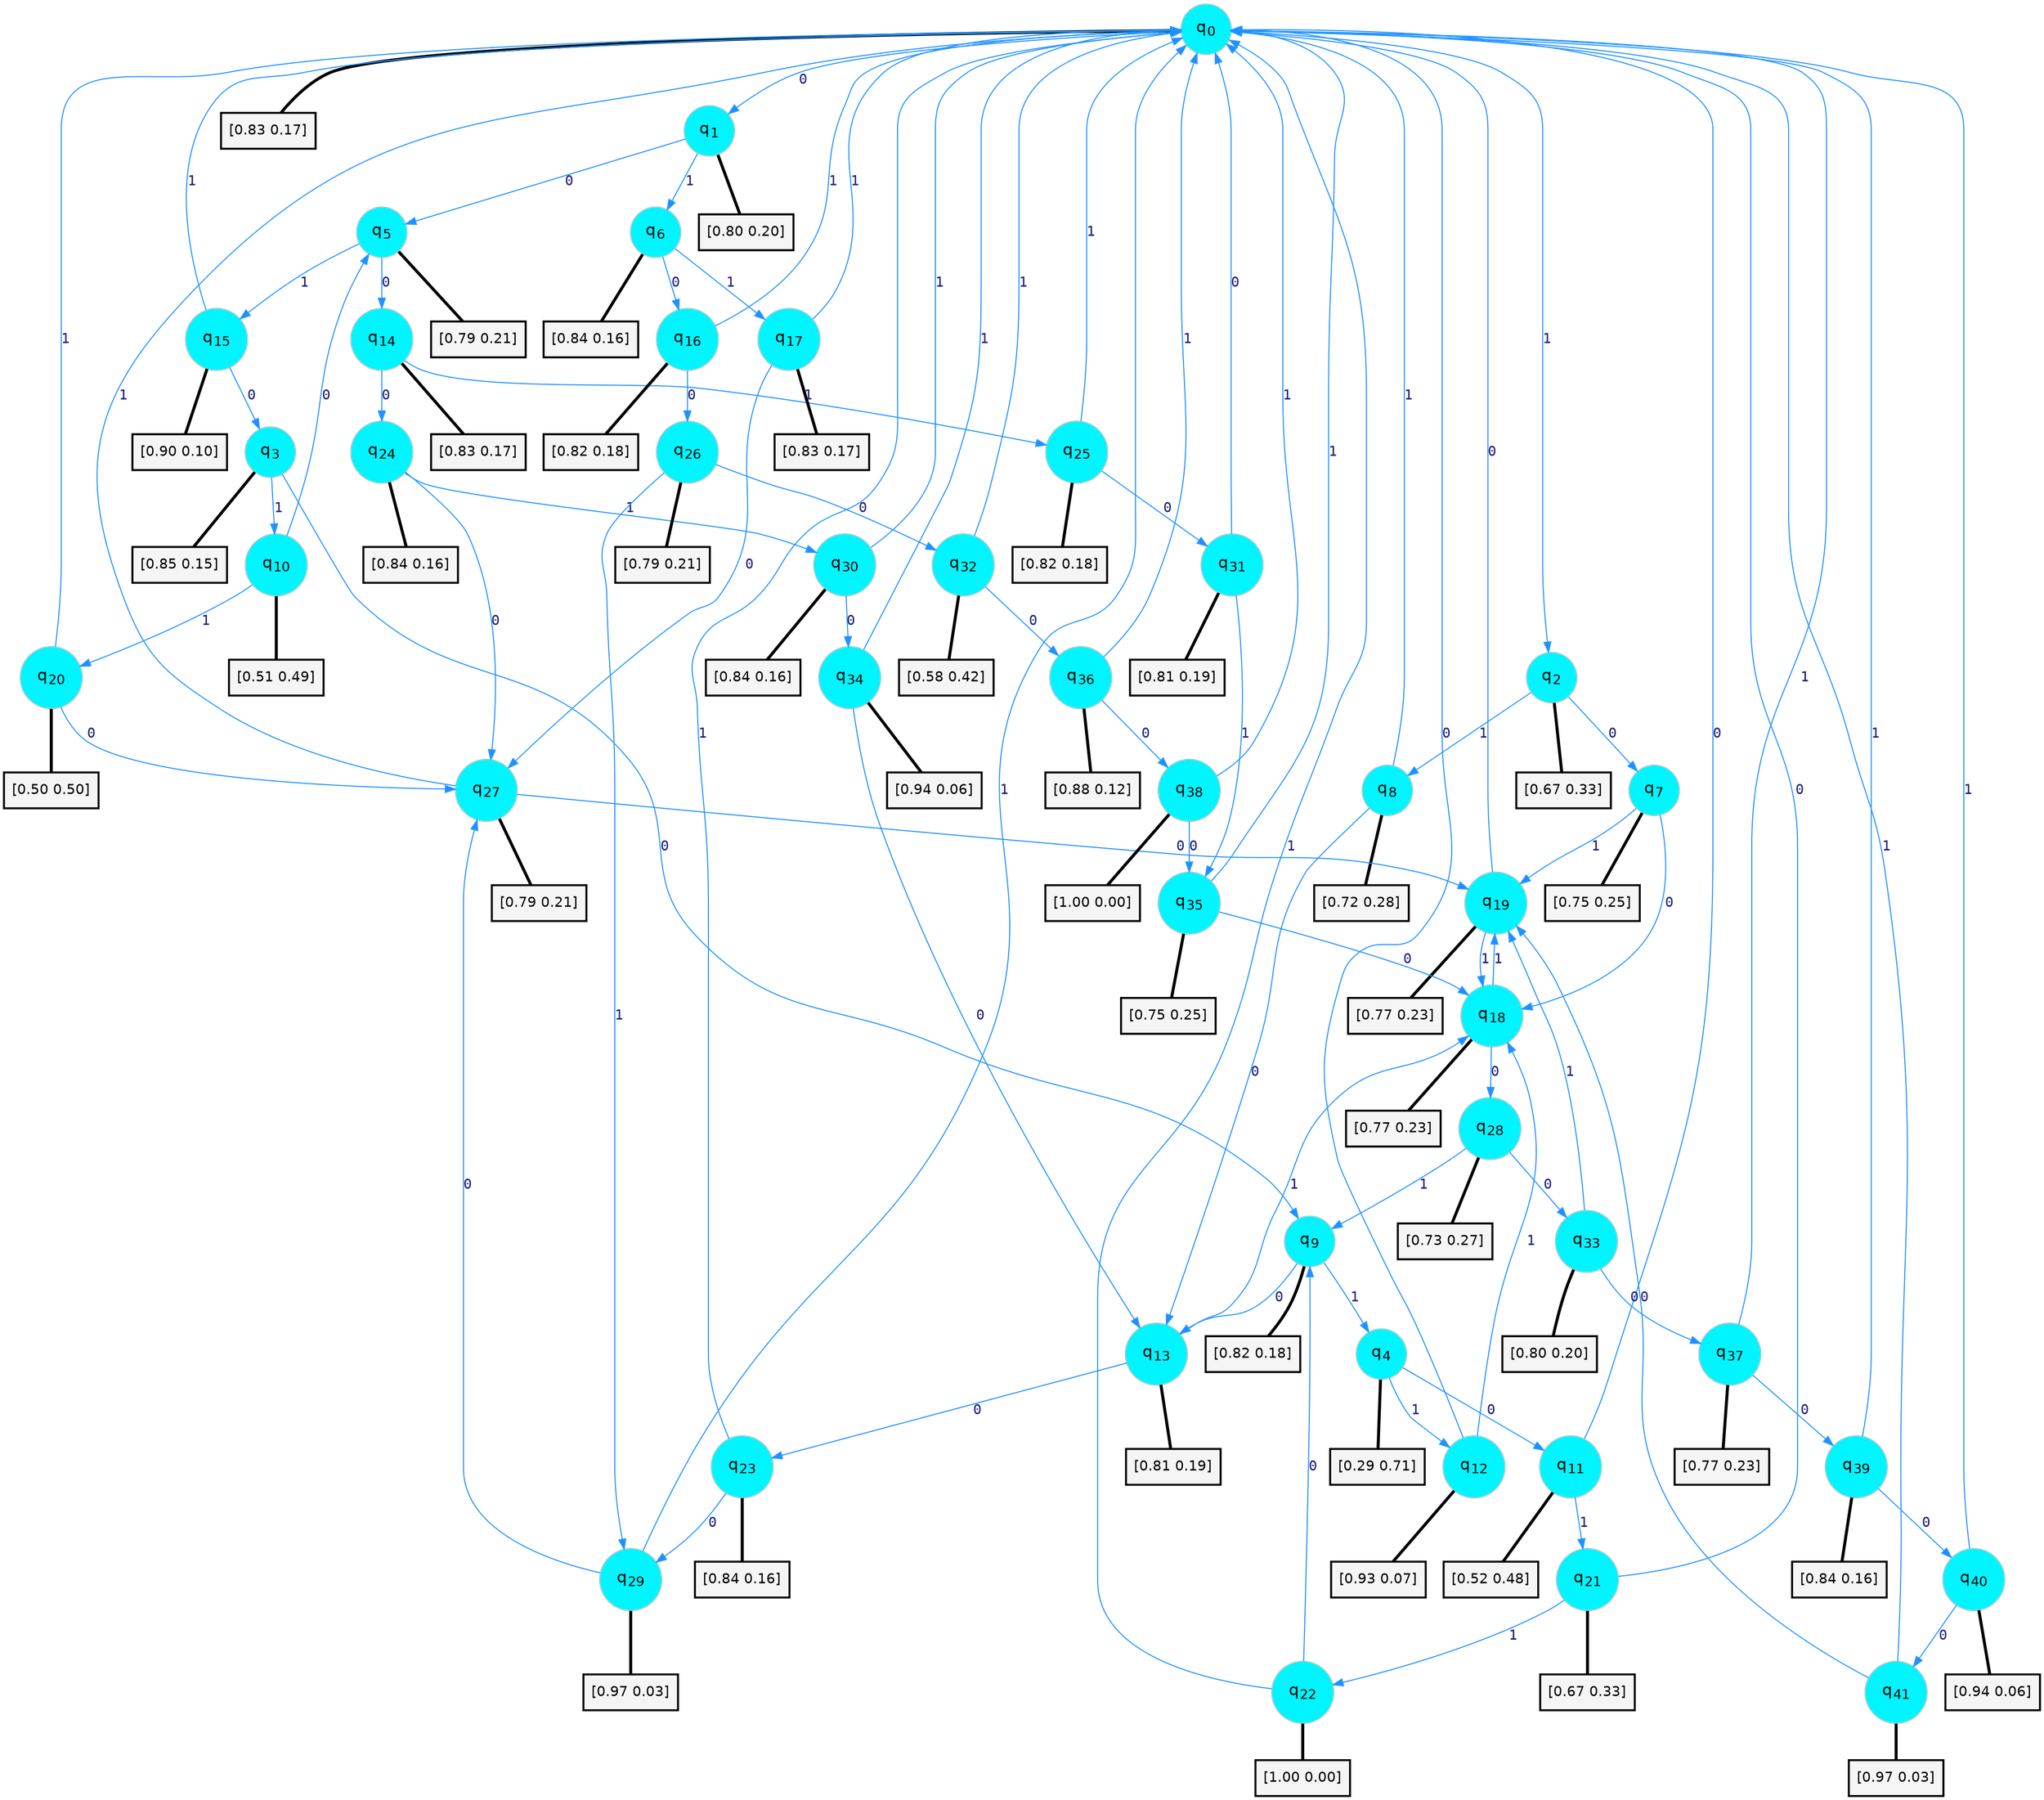 digraph G {
graph [
bgcolor=transparent, dpi=300, rankdir=TD, size="40,25"];
node [
color=gray, fillcolor=turquoise1, fontcolor=black, fontname=Helvetica, fontsize=16, fontweight=bold, shape=circle, style=filled];
edge [
arrowsize=1, color=dodgerblue1, fontcolor=midnightblue, fontname=courier, fontweight=bold, penwidth=1, style=solid, weight=20];
0[label=<q<SUB>0</SUB>>];
1[label=<q<SUB>1</SUB>>];
2[label=<q<SUB>2</SUB>>];
3[label=<q<SUB>3</SUB>>];
4[label=<q<SUB>4</SUB>>];
5[label=<q<SUB>5</SUB>>];
6[label=<q<SUB>6</SUB>>];
7[label=<q<SUB>7</SUB>>];
8[label=<q<SUB>8</SUB>>];
9[label=<q<SUB>9</SUB>>];
10[label=<q<SUB>10</SUB>>];
11[label=<q<SUB>11</SUB>>];
12[label=<q<SUB>12</SUB>>];
13[label=<q<SUB>13</SUB>>];
14[label=<q<SUB>14</SUB>>];
15[label=<q<SUB>15</SUB>>];
16[label=<q<SUB>16</SUB>>];
17[label=<q<SUB>17</SUB>>];
18[label=<q<SUB>18</SUB>>];
19[label=<q<SUB>19</SUB>>];
20[label=<q<SUB>20</SUB>>];
21[label=<q<SUB>21</SUB>>];
22[label=<q<SUB>22</SUB>>];
23[label=<q<SUB>23</SUB>>];
24[label=<q<SUB>24</SUB>>];
25[label=<q<SUB>25</SUB>>];
26[label=<q<SUB>26</SUB>>];
27[label=<q<SUB>27</SUB>>];
28[label=<q<SUB>28</SUB>>];
29[label=<q<SUB>29</SUB>>];
30[label=<q<SUB>30</SUB>>];
31[label=<q<SUB>31</SUB>>];
32[label=<q<SUB>32</SUB>>];
33[label=<q<SUB>33</SUB>>];
34[label=<q<SUB>34</SUB>>];
35[label=<q<SUB>35</SUB>>];
36[label=<q<SUB>36</SUB>>];
37[label=<q<SUB>37</SUB>>];
38[label=<q<SUB>38</SUB>>];
39[label=<q<SUB>39</SUB>>];
40[label=<q<SUB>40</SUB>>];
41[label=<q<SUB>41</SUB>>];
42[label="[0.83 0.17]", shape=box,fontcolor=black, fontname=Helvetica, fontsize=14, penwidth=2, fillcolor=whitesmoke,color=black];
43[label="[0.80 0.20]", shape=box,fontcolor=black, fontname=Helvetica, fontsize=14, penwidth=2, fillcolor=whitesmoke,color=black];
44[label="[0.67 0.33]", shape=box,fontcolor=black, fontname=Helvetica, fontsize=14, penwidth=2, fillcolor=whitesmoke,color=black];
45[label="[0.85 0.15]", shape=box,fontcolor=black, fontname=Helvetica, fontsize=14, penwidth=2, fillcolor=whitesmoke,color=black];
46[label="[0.29 0.71]", shape=box,fontcolor=black, fontname=Helvetica, fontsize=14, penwidth=2, fillcolor=whitesmoke,color=black];
47[label="[0.79 0.21]", shape=box,fontcolor=black, fontname=Helvetica, fontsize=14, penwidth=2, fillcolor=whitesmoke,color=black];
48[label="[0.84 0.16]", shape=box,fontcolor=black, fontname=Helvetica, fontsize=14, penwidth=2, fillcolor=whitesmoke,color=black];
49[label="[0.75 0.25]", shape=box,fontcolor=black, fontname=Helvetica, fontsize=14, penwidth=2, fillcolor=whitesmoke,color=black];
50[label="[0.72 0.28]", shape=box,fontcolor=black, fontname=Helvetica, fontsize=14, penwidth=2, fillcolor=whitesmoke,color=black];
51[label="[0.82 0.18]", shape=box,fontcolor=black, fontname=Helvetica, fontsize=14, penwidth=2, fillcolor=whitesmoke,color=black];
52[label="[0.51 0.49]", shape=box,fontcolor=black, fontname=Helvetica, fontsize=14, penwidth=2, fillcolor=whitesmoke,color=black];
53[label="[0.52 0.48]", shape=box,fontcolor=black, fontname=Helvetica, fontsize=14, penwidth=2, fillcolor=whitesmoke,color=black];
54[label="[0.93 0.07]", shape=box,fontcolor=black, fontname=Helvetica, fontsize=14, penwidth=2, fillcolor=whitesmoke,color=black];
55[label="[0.81 0.19]", shape=box,fontcolor=black, fontname=Helvetica, fontsize=14, penwidth=2, fillcolor=whitesmoke,color=black];
56[label="[0.83 0.17]", shape=box,fontcolor=black, fontname=Helvetica, fontsize=14, penwidth=2, fillcolor=whitesmoke,color=black];
57[label="[0.90 0.10]", shape=box,fontcolor=black, fontname=Helvetica, fontsize=14, penwidth=2, fillcolor=whitesmoke,color=black];
58[label="[0.82 0.18]", shape=box,fontcolor=black, fontname=Helvetica, fontsize=14, penwidth=2, fillcolor=whitesmoke,color=black];
59[label="[0.83 0.17]", shape=box,fontcolor=black, fontname=Helvetica, fontsize=14, penwidth=2, fillcolor=whitesmoke,color=black];
60[label="[0.77 0.23]", shape=box,fontcolor=black, fontname=Helvetica, fontsize=14, penwidth=2, fillcolor=whitesmoke,color=black];
61[label="[0.77 0.23]", shape=box,fontcolor=black, fontname=Helvetica, fontsize=14, penwidth=2, fillcolor=whitesmoke,color=black];
62[label="[0.50 0.50]", shape=box,fontcolor=black, fontname=Helvetica, fontsize=14, penwidth=2, fillcolor=whitesmoke,color=black];
63[label="[0.67 0.33]", shape=box,fontcolor=black, fontname=Helvetica, fontsize=14, penwidth=2, fillcolor=whitesmoke,color=black];
64[label="[1.00 0.00]", shape=box,fontcolor=black, fontname=Helvetica, fontsize=14, penwidth=2, fillcolor=whitesmoke,color=black];
65[label="[0.84 0.16]", shape=box,fontcolor=black, fontname=Helvetica, fontsize=14, penwidth=2, fillcolor=whitesmoke,color=black];
66[label="[0.84 0.16]", shape=box,fontcolor=black, fontname=Helvetica, fontsize=14, penwidth=2, fillcolor=whitesmoke,color=black];
67[label="[0.82 0.18]", shape=box,fontcolor=black, fontname=Helvetica, fontsize=14, penwidth=2, fillcolor=whitesmoke,color=black];
68[label="[0.79 0.21]", shape=box,fontcolor=black, fontname=Helvetica, fontsize=14, penwidth=2, fillcolor=whitesmoke,color=black];
69[label="[0.79 0.21]", shape=box,fontcolor=black, fontname=Helvetica, fontsize=14, penwidth=2, fillcolor=whitesmoke,color=black];
70[label="[0.73 0.27]", shape=box,fontcolor=black, fontname=Helvetica, fontsize=14, penwidth=2, fillcolor=whitesmoke,color=black];
71[label="[0.97 0.03]", shape=box,fontcolor=black, fontname=Helvetica, fontsize=14, penwidth=2, fillcolor=whitesmoke,color=black];
72[label="[0.84 0.16]", shape=box,fontcolor=black, fontname=Helvetica, fontsize=14, penwidth=2, fillcolor=whitesmoke,color=black];
73[label="[0.81 0.19]", shape=box,fontcolor=black, fontname=Helvetica, fontsize=14, penwidth=2, fillcolor=whitesmoke,color=black];
74[label="[0.58 0.42]", shape=box,fontcolor=black, fontname=Helvetica, fontsize=14, penwidth=2, fillcolor=whitesmoke,color=black];
75[label="[0.80 0.20]", shape=box,fontcolor=black, fontname=Helvetica, fontsize=14, penwidth=2, fillcolor=whitesmoke,color=black];
76[label="[0.94 0.06]", shape=box,fontcolor=black, fontname=Helvetica, fontsize=14, penwidth=2, fillcolor=whitesmoke,color=black];
77[label="[0.75 0.25]", shape=box,fontcolor=black, fontname=Helvetica, fontsize=14, penwidth=2, fillcolor=whitesmoke,color=black];
78[label="[0.88 0.12]", shape=box,fontcolor=black, fontname=Helvetica, fontsize=14, penwidth=2, fillcolor=whitesmoke,color=black];
79[label="[0.77 0.23]", shape=box,fontcolor=black, fontname=Helvetica, fontsize=14, penwidth=2, fillcolor=whitesmoke,color=black];
80[label="[1.00 0.00]", shape=box,fontcolor=black, fontname=Helvetica, fontsize=14, penwidth=2, fillcolor=whitesmoke,color=black];
81[label="[0.84 0.16]", shape=box,fontcolor=black, fontname=Helvetica, fontsize=14, penwidth=2, fillcolor=whitesmoke,color=black];
82[label="[0.94 0.06]", shape=box,fontcolor=black, fontname=Helvetica, fontsize=14, penwidth=2, fillcolor=whitesmoke,color=black];
83[label="[0.97 0.03]", shape=box,fontcolor=black, fontname=Helvetica, fontsize=14, penwidth=2, fillcolor=whitesmoke,color=black];
0->1 [label=0];
0->2 [label=1];
0->42 [arrowhead=none, penwidth=3,color=black];
1->5 [label=0];
1->6 [label=1];
1->43 [arrowhead=none, penwidth=3,color=black];
2->7 [label=0];
2->8 [label=1];
2->44 [arrowhead=none, penwidth=3,color=black];
3->9 [label=0];
3->10 [label=1];
3->45 [arrowhead=none, penwidth=3,color=black];
4->11 [label=0];
4->12 [label=1];
4->46 [arrowhead=none, penwidth=3,color=black];
5->14 [label=0];
5->15 [label=1];
5->47 [arrowhead=none, penwidth=3,color=black];
6->16 [label=0];
6->17 [label=1];
6->48 [arrowhead=none, penwidth=3,color=black];
7->18 [label=0];
7->19 [label=1];
7->49 [arrowhead=none, penwidth=3,color=black];
8->13 [label=0];
8->0 [label=1];
8->50 [arrowhead=none, penwidth=3,color=black];
9->13 [label=0];
9->4 [label=1];
9->51 [arrowhead=none, penwidth=3,color=black];
10->5 [label=0];
10->20 [label=1];
10->52 [arrowhead=none, penwidth=3,color=black];
11->0 [label=0];
11->21 [label=1];
11->53 [arrowhead=none, penwidth=3,color=black];
12->0 [label=0];
12->18 [label=1];
12->54 [arrowhead=none, penwidth=3,color=black];
13->23 [label=0];
13->18 [label=1];
13->55 [arrowhead=none, penwidth=3,color=black];
14->24 [label=0];
14->25 [label=1];
14->56 [arrowhead=none, penwidth=3,color=black];
15->3 [label=0];
15->0 [label=1];
15->57 [arrowhead=none, penwidth=3,color=black];
16->26 [label=0];
16->0 [label=1];
16->58 [arrowhead=none, penwidth=3,color=black];
17->27 [label=0];
17->0 [label=1];
17->59 [arrowhead=none, penwidth=3,color=black];
18->28 [label=0];
18->19 [label=1];
18->60 [arrowhead=none, penwidth=3,color=black];
19->0 [label=0];
19->18 [label=1];
19->61 [arrowhead=none, penwidth=3,color=black];
20->27 [label=0];
20->0 [label=1];
20->62 [arrowhead=none, penwidth=3,color=black];
21->0 [label=0];
21->22 [label=1];
21->63 [arrowhead=none, penwidth=3,color=black];
22->9 [label=0];
22->0 [label=1];
22->64 [arrowhead=none, penwidth=3,color=black];
23->29 [label=0];
23->0 [label=1];
23->65 [arrowhead=none, penwidth=3,color=black];
24->27 [label=0];
24->30 [label=1];
24->66 [arrowhead=none, penwidth=3,color=black];
25->31 [label=0];
25->0 [label=1];
25->67 [arrowhead=none, penwidth=3,color=black];
26->32 [label=0];
26->29 [label=1];
26->68 [arrowhead=none, penwidth=3,color=black];
27->19 [label=0];
27->0 [label=1];
27->69 [arrowhead=none, penwidth=3,color=black];
28->33 [label=0];
28->9 [label=1];
28->70 [arrowhead=none, penwidth=3,color=black];
29->27 [label=0];
29->0 [label=1];
29->71 [arrowhead=none, penwidth=3,color=black];
30->34 [label=0];
30->0 [label=1];
30->72 [arrowhead=none, penwidth=3,color=black];
31->0 [label=0];
31->35 [label=1];
31->73 [arrowhead=none, penwidth=3,color=black];
32->36 [label=0];
32->0 [label=1];
32->74 [arrowhead=none, penwidth=3,color=black];
33->37 [label=0];
33->19 [label=1];
33->75 [arrowhead=none, penwidth=3,color=black];
34->13 [label=0];
34->0 [label=1];
34->76 [arrowhead=none, penwidth=3,color=black];
35->18 [label=0];
35->0 [label=1];
35->77 [arrowhead=none, penwidth=3,color=black];
36->38 [label=0];
36->0 [label=1];
36->78 [arrowhead=none, penwidth=3,color=black];
37->39 [label=0];
37->0 [label=1];
37->79 [arrowhead=none, penwidth=3,color=black];
38->35 [label=0];
38->0 [label=1];
38->80 [arrowhead=none, penwidth=3,color=black];
39->40 [label=0];
39->0 [label=1];
39->81 [arrowhead=none, penwidth=3,color=black];
40->41 [label=0];
40->0 [label=1];
40->82 [arrowhead=none, penwidth=3,color=black];
41->19 [label=0];
41->0 [label=1];
41->83 [arrowhead=none, penwidth=3,color=black];
}
